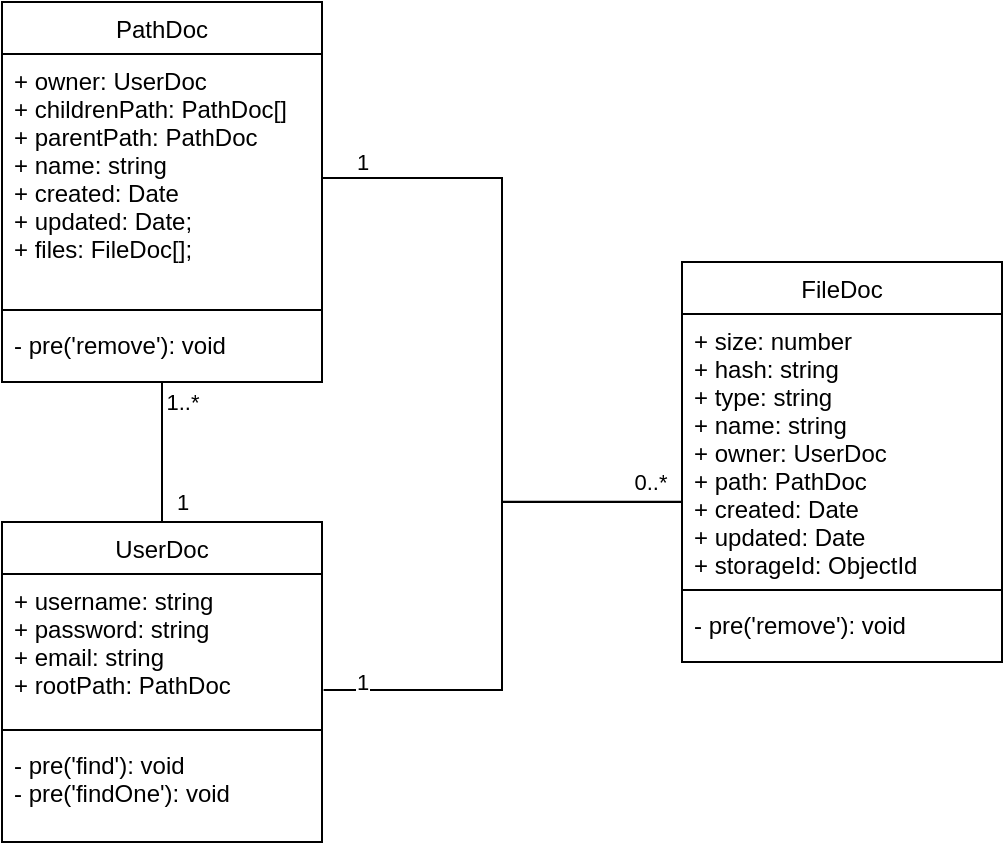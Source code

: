 <mxfile version="13.0.3" type="device"><diagram id="C5RBs43oDa-KdzZeNtuy" name="Page-1"><mxGraphModel dx="982" dy="564" grid="1" gridSize="10" guides="1" tooltips="1" connect="1" arrows="1" fold="1" page="1" pageScale="1" pageWidth="827" pageHeight="1169" math="0" shadow="0"><root><mxCell id="WIyWlLk6GJQsqaUBKTNV-0"/><mxCell id="WIyWlLk6GJQsqaUBKTNV-1" parent="WIyWlLk6GJQsqaUBKTNV-0"/><mxCell id="zkfFHV4jXpPFQw0GAbJ--0" value="PathDoc" style="swimlane;fontStyle=0;align=center;verticalAlign=top;childLayout=stackLayout;horizontal=1;startSize=26;horizontalStack=0;resizeParent=1;resizeLast=0;collapsible=1;marginBottom=0;rounded=0;shadow=0;strokeWidth=1;" parent="WIyWlLk6GJQsqaUBKTNV-1" vertex="1"><mxGeometry x="90" y="120" width="160" height="190" as="geometry"><mxRectangle x="230" y="140" width="160" height="26" as="alternateBounds"/></mxGeometry></mxCell><mxCell id="zkfFHV4jXpPFQw0GAbJ--1" value="+ owner: UserDoc&#10;+ childrenPath: PathDoc[]&#10;+ parentPath: PathDoc&#10;+ name: string&#10;+ created: Date&#10;+ updated: Date; &#10;+ files: FileDoc[];" style="text;align=left;verticalAlign=top;spacingLeft=4;spacingRight=4;overflow=hidden;rotatable=0;points=[[0,0.5],[1,0.5]];portConstraint=eastwest;" parent="zkfFHV4jXpPFQw0GAbJ--0" vertex="1"><mxGeometry y="26" width="160" height="124" as="geometry"/></mxCell><mxCell id="zkfFHV4jXpPFQw0GAbJ--4" value="" style="line;html=1;strokeWidth=1;align=left;verticalAlign=middle;spacingTop=-1;spacingLeft=3;spacingRight=3;rotatable=0;labelPosition=right;points=[];portConstraint=eastwest;" parent="zkfFHV4jXpPFQw0GAbJ--0" vertex="1"><mxGeometry y="150" width="160" height="8" as="geometry"/></mxCell><mxCell id="zkfFHV4jXpPFQw0GAbJ--5" value="- pre('remove'): void" style="text;align=left;verticalAlign=top;spacingLeft=4;spacingRight=4;overflow=hidden;rotatable=0;points=[[0,0.5],[1,0.5]];portConstraint=eastwest;" parent="zkfFHV4jXpPFQw0GAbJ--0" vertex="1"><mxGeometry y="158" width="160" height="26" as="geometry"/></mxCell><mxCell id="YETUNhbN6bBO6rKBXfga-14" style="edgeStyle=orthogonalEdgeStyle;rounded=0;orthogonalLoop=1;jettySize=auto;html=1;entryX=1.005;entryY=0.779;entryDx=0;entryDy=0;entryPerimeter=0;startArrow=none;startFill=0;endArrow=none;endFill=0;" edge="1" parent="WIyWlLk6GJQsqaUBKTNV-1" source="YETUNhbN6bBO6rKBXfga-3" target="YETUNhbN6bBO6rKBXfga-8"><mxGeometry relative="1" as="geometry"><Array as="points"><mxPoint x="340" y="370"/><mxPoint x="340" y="464"/><mxPoint x="251" y="464"/></Array></mxGeometry></mxCell><mxCell id="YETUNhbN6bBO6rKBXfga-15" value="0..*" style="edgeLabel;html=1;align=center;verticalAlign=middle;resizable=0;points=[];" vertex="1" connectable="0" parent="YETUNhbN6bBO6rKBXfga-14"><mxGeometry x="0.77" y="1" relative="1" as="geometry"><mxPoint x="131.9" y="-105" as="offset"/></mxGeometry></mxCell><mxCell id="YETUNhbN6bBO6rKBXfga-3" value="FileDoc" style="swimlane;fontStyle=0;align=center;verticalAlign=top;childLayout=stackLayout;horizontal=1;startSize=26;horizontalStack=0;resizeParent=1;resizeLast=0;collapsible=1;marginBottom=0;rounded=0;shadow=0;strokeWidth=1;" vertex="1" parent="WIyWlLk6GJQsqaUBKTNV-1"><mxGeometry x="430" y="250" width="160" height="200" as="geometry"><mxRectangle x="230" y="140" width="160" height="26" as="alternateBounds"/></mxGeometry></mxCell><mxCell id="YETUNhbN6bBO6rKBXfga-4" value="+ size: number&#10;+ hash: string&#10;+ type: string&#10;+ name: string&#10;+ owner: UserDoc&#10;+ path: PathDoc &#10;+ created: Date&#10;+ updated: Date&#10;+ storageId: ObjectId" style="text;align=left;verticalAlign=top;spacingLeft=4;spacingRight=4;overflow=hidden;rotatable=0;points=[[0,0.5],[1,0.5]];portConstraint=eastwest;" vertex="1" parent="YETUNhbN6bBO6rKBXfga-3"><mxGeometry y="26" width="160" height="134" as="geometry"/></mxCell><mxCell id="YETUNhbN6bBO6rKBXfga-5" value="" style="line;html=1;strokeWidth=1;align=left;verticalAlign=middle;spacingTop=-1;spacingLeft=3;spacingRight=3;rotatable=0;labelPosition=right;points=[];portConstraint=eastwest;" vertex="1" parent="YETUNhbN6bBO6rKBXfga-3"><mxGeometry y="160" width="160" height="8" as="geometry"/></mxCell><mxCell id="YETUNhbN6bBO6rKBXfga-6" value="- pre('remove'): void" style="text;align=left;verticalAlign=top;spacingLeft=4;spacingRight=4;overflow=hidden;rotatable=0;points=[[0,0.5],[1,0.5]];portConstraint=eastwest;" vertex="1" parent="YETUNhbN6bBO6rKBXfga-3"><mxGeometry y="168" width="160" height="26" as="geometry"/></mxCell><mxCell id="YETUNhbN6bBO6rKBXfga-11" style="edgeStyle=orthogonalEdgeStyle;rounded=0;orthogonalLoop=1;jettySize=auto;html=1;entryX=0;entryY=0.701;entryDx=0;entryDy=0;entryPerimeter=0;endArrow=none;endFill=0;startArrow=none;startFill=0;" edge="1" parent="WIyWlLk6GJQsqaUBKTNV-1" source="zkfFHV4jXpPFQw0GAbJ--1" target="YETUNhbN6bBO6rKBXfga-4"><mxGeometry relative="1" as="geometry"/></mxCell><mxCell id="YETUNhbN6bBO6rKBXfga-12" value="1" style="edgeLabel;html=1;align=center;verticalAlign=middle;resizable=0;points=[];" vertex="1" connectable="0" parent="YETUNhbN6bBO6rKBXfga-11"><mxGeometry x="0.91" y="2" relative="1" as="geometry"><mxPoint x="-144.76" y="92.07" as="offset"/></mxGeometry></mxCell><mxCell id="YETUNhbN6bBO6rKBXfga-13" value="1" style="edgeLabel;html=1;align=center;verticalAlign=middle;resizable=0;points=[];" vertex="1" connectable="0" parent="YETUNhbN6bBO6rKBXfga-11"><mxGeometry x="-0.917" y="-2" relative="1" as="geometry"><mxPoint x="5.71" y="-10" as="offset"/></mxGeometry></mxCell><mxCell id="YETUNhbN6bBO6rKBXfga-16" style="edgeStyle=orthogonalEdgeStyle;rounded=0;orthogonalLoop=1;jettySize=auto;html=1;entryX=0.5;entryY=1;entryDx=0;entryDy=0;startArrow=none;startFill=0;endArrow=none;endFill=0;" edge="1" parent="WIyWlLk6GJQsqaUBKTNV-1" source="YETUNhbN6bBO6rKBXfga-7" target="zkfFHV4jXpPFQw0GAbJ--0"><mxGeometry relative="1" as="geometry"/></mxCell><mxCell id="YETUNhbN6bBO6rKBXfga-18" value="1" style="edgeLabel;html=1;align=center;verticalAlign=middle;resizable=0;points=[];" vertex="1" connectable="0" parent="YETUNhbN6bBO6rKBXfga-16"><mxGeometry x="0.64" y="-1" relative="1" as="geometry"><mxPoint x="9" y="47.62" as="offset"/></mxGeometry></mxCell><mxCell id="YETUNhbN6bBO6rKBXfga-19" value="1..*" style="edgeLabel;html=1;align=center;verticalAlign=middle;resizable=0;points=[];" vertex="1" connectable="0" parent="YETUNhbN6bBO6rKBXfga-16"><mxGeometry x="-0.814" relative="1" as="geometry"><mxPoint x="10" y="-53.33" as="offset"/></mxGeometry></mxCell><mxCell id="YETUNhbN6bBO6rKBXfga-7" value="UserDoc" style="swimlane;fontStyle=0;align=center;verticalAlign=top;childLayout=stackLayout;horizontal=1;startSize=26;horizontalStack=0;resizeParent=1;resizeLast=0;collapsible=1;marginBottom=0;rounded=0;shadow=0;strokeWidth=1;" vertex="1" parent="WIyWlLk6GJQsqaUBKTNV-1"><mxGeometry x="90" y="380" width="160" height="160" as="geometry"><mxRectangle x="230" y="140" width="160" height="26" as="alternateBounds"/></mxGeometry></mxCell><mxCell id="YETUNhbN6bBO6rKBXfga-8" value="+ username: string&#10;+ password: string&#10;+ email: string&#10;+ rootPath: PathDoc" style="text;align=left;verticalAlign=top;spacingLeft=4;spacingRight=4;overflow=hidden;rotatable=0;points=[[0,0.5],[1,0.5]];portConstraint=eastwest;" vertex="1" parent="YETUNhbN6bBO6rKBXfga-7"><mxGeometry y="26" width="160" height="74" as="geometry"/></mxCell><mxCell id="YETUNhbN6bBO6rKBXfga-9" value="" style="line;html=1;strokeWidth=1;align=left;verticalAlign=middle;spacingTop=-1;spacingLeft=3;spacingRight=3;rotatable=0;labelPosition=right;points=[];portConstraint=eastwest;" vertex="1" parent="YETUNhbN6bBO6rKBXfga-7"><mxGeometry y="100" width="160" height="8" as="geometry"/></mxCell><mxCell id="YETUNhbN6bBO6rKBXfga-10" value="- pre('find'): void&#10;- pre('findOne'): void" style="text;align=left;verticalAlign=top;spacingLeft=4;spacingRight=4;overflow=hidden;rotatable=0;points=[[0,0.5],[1,0.5]];portConstraint=eastwest;" vertex="1" parent="YETUNhbN6bBO6rKBXfga-7"><mxGeometry y="108" width="160" height="52" as="geometry"/></mxCell></root></mxGraphModel></diagram></mxfile>